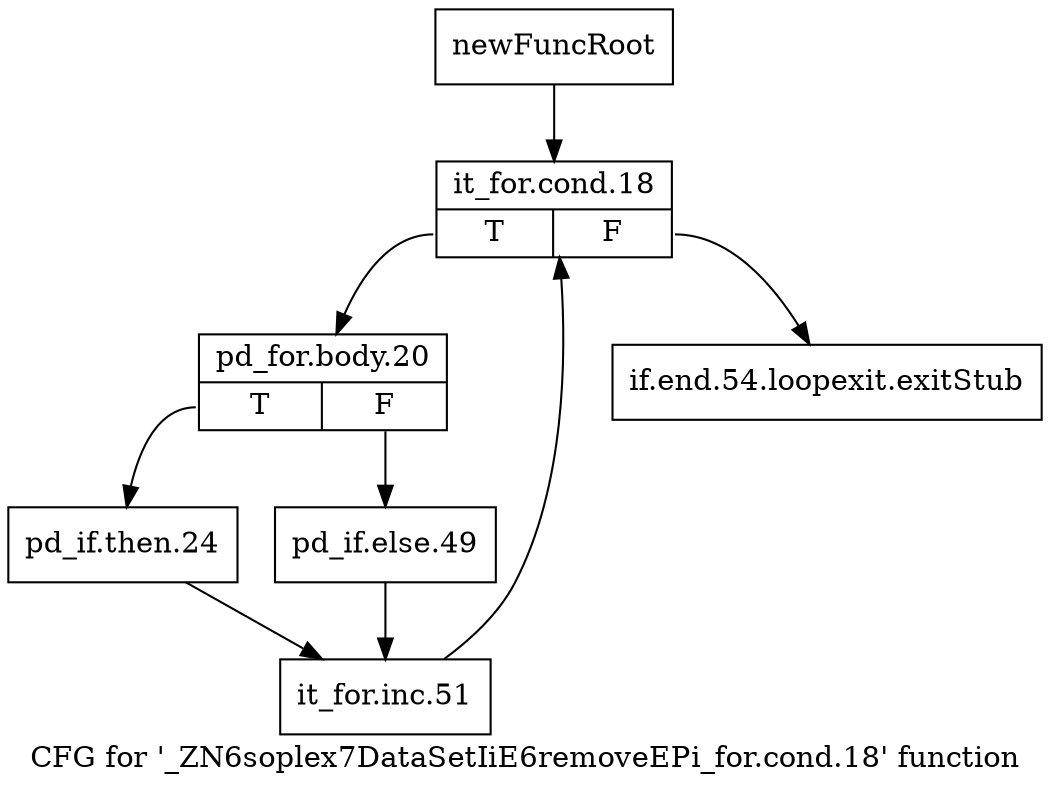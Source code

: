 digraph "CFG for '_ZN6soplex7DataSetIiE6removeEPi_for.cond.18' function" {
	label="CFG for '_ZN6soplex7DataSetIiE6removeEPi_for.cond.18' function";

	Node0x2cfa200 [shape=record,label="{newFuncRoot}"];
	Node0x2cfa200 -> Node0x2cfa2a0;
	Node0x2cfa250 [shape=record,label="{if.end.54.loopexit.exitStub}"];
	Node0x2cfa2a0 [shape=record,label="{it_for.cond.18|{<s0>T|<s1>F}}"];
	Node0x2cfa2a0:s0 -> Node0x2cfa2f0;
	Node0x2cfa2a0:s1 -> Node0x2cfa250;
	Node0x2cfa2f0 [shape=record,label="{pd_for.body.20|{<s0>T|<s1>F}}"];
	Node0x2cfa2f0:s0 -> Node0x2cfa390;
	Node0x2cfa2f0:s1 -> Node0x2cfa340;
	Node0x2cfa340 [shape=record,label="{pd_if.else.49}"];
	Node0x2cfa340 -> Node0x2cfa3e0;
	Node0x2cfa390 [shape=record,label="{pd_if.then.24}"];
	Node0x2cfa390 -> Node0x2cfa3e0;
	Node0x2cfa3e0 [shape=record,label="{it_for.inc.51}"];
	Node0x2cfa3e0 -> Node0x2cfa2a0;
}
